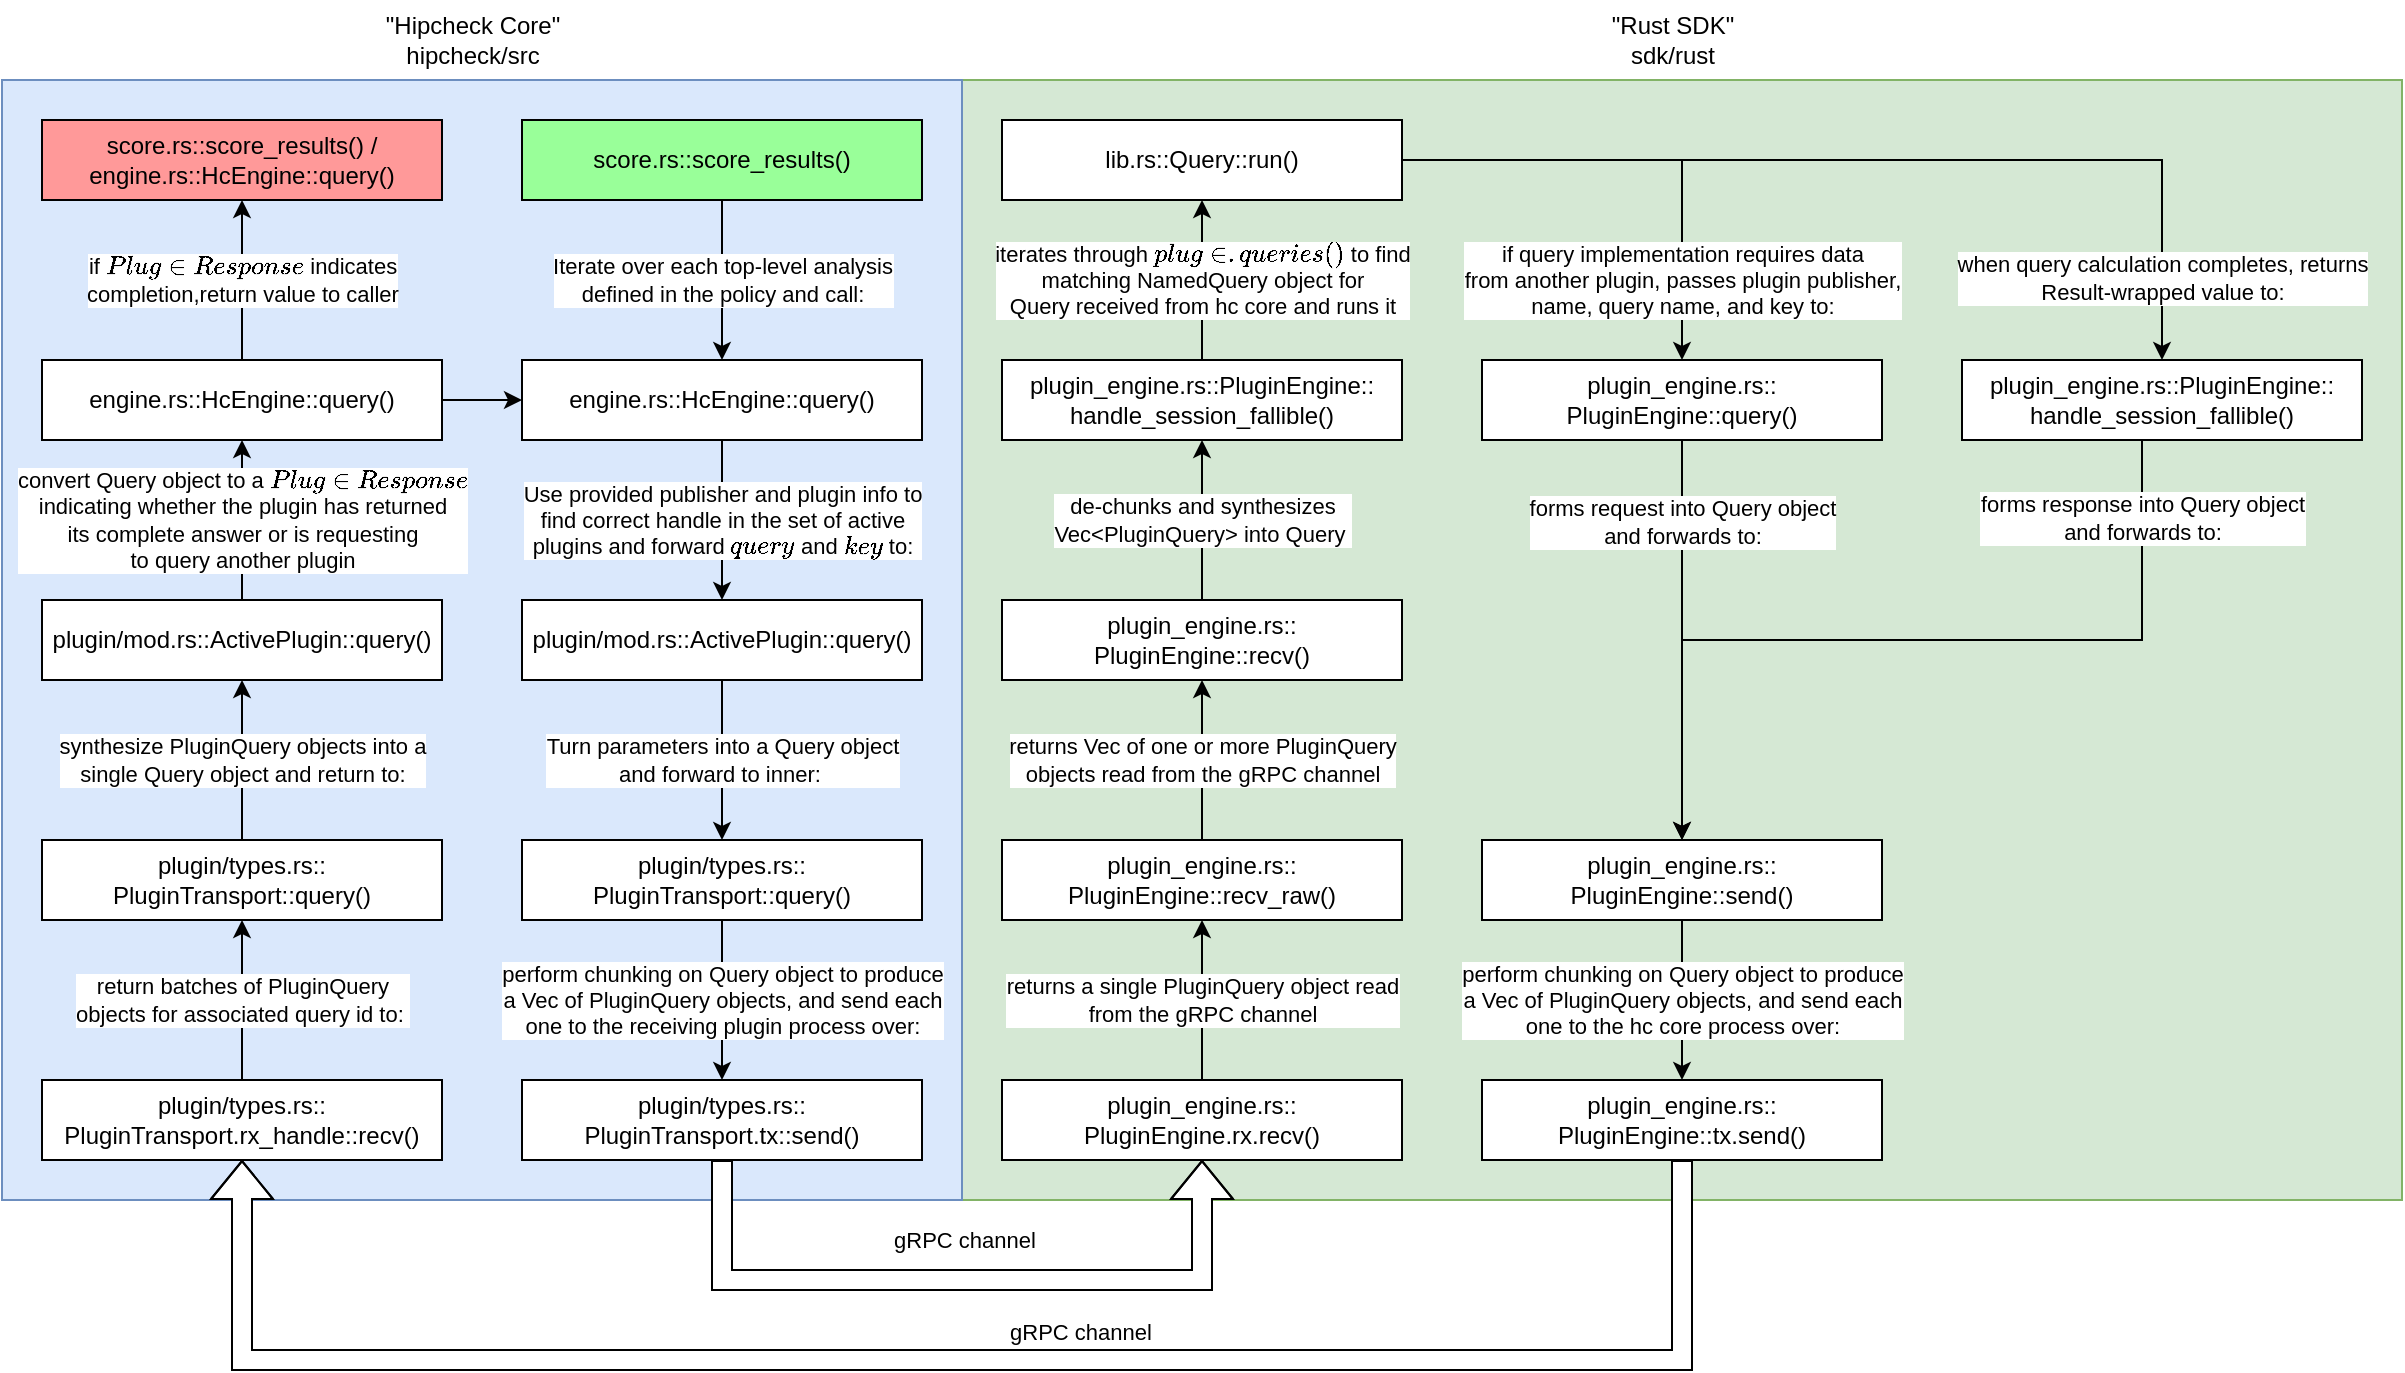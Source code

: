 <mxfile version="20.8.5" type="device"><diagram id="kli-Tog3HTVBQzar_-YL" name="Page-1"><mxGraphModel dx="2059" dy="829" grid="1" gridSize="10" guides="1" tooltips="1" connect="1" arrows="1" fold="1" page="1" pageScale="1" pageWidth="850" pageHeight="1100" math="0" shadow="0"><root><mxCell id="0"/><mxCell id="1" parent="0"/><mxCell id="POWzaf4c69PO_vco6rsb-54" value="" style="rounded=0;whiteSpace=wrap;html=1;fillColor=#d5e8d4;strokeColor=#82b366;" vertex="1" parent="1"><mxGeometry x="260" y="140" width="720" height="560" as="geometry"/></mxCell><mxCell id="POWzaf4c69PO_vco6rsb-18" value="" style="rounded=0;whiteSpace=wrap;html=1;fillColor=#dae8fc;strokeColor=#6c8ebf;" vertex="1" parent="1"><mxGeometry x="-220" y="140" width="480" height="560" as="geometry"/></mxCell><mxCell id="POWzaf4c69PO_vco6rsb-6" value="Use provided publisher and plugin info to &lt;br&gt;find correct handle in the set of active &lt;br&gt;plugins and forward `query` and `key` to:" style="edgeStyle=orthogonalEdgeStyle;rounded=0;orthogonalLoop=1;jettySize=auto;html=1;" edge="1" parent="1" source="POWzaf4c69PO_vco6rsb-1" target="POWzaf4c69PO_vco6rsb-5"><mxGeometry relative="1" as="geometry"/></mxCell><mxCell id="POWzaf4c69PO_vco6rsb-1" value="engine.rs::HcEngine::query()" style="rounded=0;whiteSpace=wrap;html=1;" vertex="1" parent="1"><mxGeometry x="40" y="280" width="200" height="40" as="geometry"/></mxCell><mxCell id="POWzaf4c69PO_vco6rsb-4" value="Iterate over each top-level analysis &lt;br&gt;defined in the policy and call:" style="edgeStyle=orthogonalEdgeStyle;rounded=0;orthogonalLoop=1;jettySize=auto;html=1;entryX=0.5;entryY=0;entryDx=0;entryDy=0;" edge="1" parent="1" source="POWzaf4c69PO_vco6rsb-2" target="POWzaf4c69PO_vco6rsb-1"><mxGeometry relative="1" as="geometry"/></mxCell><mxCell id="POWzaf4c69PO_vco6rsb-2" value="score.rs::score_results()" style="rounded=0;whiteSpace=wrap;html=1;fillColor=#99FF99;" vertex="1" parent="1"><mxGeometry x="40" y="160" width="200" height="40" as="geometry"/></mxCell><mxCell id="POWzaf4c69PO_vco6rsb-9" value="Turn parameters into a Query object&lt;br&gt;and forward to inner:&amp;nbsp;" style="edgeStyle=orthogonalEdgeStyle;rounded=0;orthogonalLoop=1;jettySize=auto;html=1;entryX=0.5;entryY=0;entryDx=0;entryDy=0;" edge="1" parent="1" source="POWzaf4c69PO_vco6rsb-5" target="POWzaf4c69PO_vco6rsb-7"><mxGeometry relative="1" as="geometry"/></mxCell><mxCell id="POWzaf4c69PO_vco6rsb-5" value="plugin/mod.rs::ActivePlugin::query()" style="rounded=0;whiteSpace=wrap;html=1;" vertex="1" parent="1"><mxGeometry x="40" y="400" width="200" height="40" as="geometry"/></mxCell><mxCell id="POWzaf4c69PO_vco6rsb-10" value="perform chunking on Query object to produce &lt;br&gt;a Vec of PluginQuery objects, and send each&lt;br&gt;one to the receiving plugin process over:" style="edgeStyle=orthogonalEdgeStyle;rounded=0;orthogonalLoop=1;jettySize=auto;html=1;entryX=0.5;entryY=0;entryDx=0;entryDy=0;" edge="1" parent="1" source="POWzaf4c69PO_vco6rsb-7" target="POWzaf4c69PO_vco6rsb-11"><mxGeometry relative="1" as="geometry"><mxPoint x="140" y="640" as="targetPoint"/></mxGeometry></mxCell><mxCell id="POWzaf4c69PO_vco6rsb-7" value="plugin/types.rs::&lt;br&gt;PluginTransport::query()" style="rounded=0;whiteSpace=wrap;html=1;" vertex="1" parent="1"><mxGeometry x="40" y="520" width="200" height="40" as="geometry"/></mxCell><mxCell id="POWzaf4c69PO_vco6rsb-11" value="plugin/types.rs::&lt;br&gt;PluginTransport.tx::send()" style="rounded=0;whiteSpace=wrap;html=1;" vertex="1" parent="1"><mxGeometry x="40" y="640" width="200" height="40" as="geometry"/></mxCell><mxCell id="POWzaf4c69PO_vco6rsb-14" value="" style="shape=flexArrow;endArrow=classic;startArrow=none;html=1;rounded=0;exitX=0.5;exitY=1;exitDx=0;exitDy=0;fillColor=default;entryX=0.5;entryY=1;entryDx=0;entryDy=0;startFill=0;" edge="1" parent="1" source="POWzaf4c69PO_vco6rsb-11" target="POWzaf4c69PO_vco6rsb-28"><mxGeometry width="100" height="100" relative="1" as="geometry"><mxPoint x="260" y="590" as="sourcePoint"/><mxPoint x="430" y="710" as="targetPoint"/><Array as="points"><mxPoint x="140" y="740"/><mxPoint x="380" y="740"/></Array></mxGeometry></mxCell><mxCell id="POWzaf4c69PO_vco6rsb-15" value="gRPC channel" style="edgeLabel;html=1;align=center;verticalAlign=middle;resizable=0;points=[];" vertex="1" connectable="0" parent="POWzaf4c69PO_vco6rsb-14"><mxGeometry x="-0.091" y="3" relative="1" as="geometry"><mxPoint x="17" y="-17" as="offset"/></mxGeometry></mxCell><mxCell id="POWzaf4c69PO_vco6rsb-19" value="&quot;Hipcheck Core&quot;&lt;br&gt;hipcheck/src" style="text;html=1;align=center;verticalAlign=middle;resizable=0;points=[];autosize=1;strokeColor=none;fillColor=none;" vertex="1" parent="1"><mxGeometry x="-40" y="100" width="110" height="40" as="geometry"/></mxCell><mxCell id="POWzaf4c69PO_vco6rsb-26" value="iterates through `plugin.queries()` to find&lt;br style=&quot;border-color: var(--border-color);&quot;&gt;matching NamedQuery object for&lt;br style=&quot;border-color: var(--border-color);&quot;&gt;Query received from hc core and runs it" style="edgeStyle=orthogonalEdgeStyle;rounded=0;orthogonalLoop=1;jettySize=auto;html=1;fillColor=default;" edge="1" parent="1" source="POWzaf4c69PO_vco6rsb-23" target="POWzaf4c69PO_vco6rsb-25"><mxGeometry relative="1" as="geometry"/></mxCell><mxCell id="POWzaf4c69PO_vco6rsb-23" value="plugin_engine.rs::PluginEngine::&lt;br&gt;handle_session_fallible()" style="rounded=0;whiteSpace=wrap;html=1;" vertex="1" parent="1"><mxGeometry x="280" y="280" width="200" height="40" as="geometry"/></mxCell><mxCell id="POWzaf4c69PO_vco6rsb-43" value="if query implementation requires data&lt;br&gt;from another plugin, passes plugin publisher, &lt;br&gt;name, query name, and key to:" style="edgeStyle=orthogonalEdgeStyle;rounded=0;orthogonalLoop=1;jettySize=auto;html=1;entryX=0.5;entryY=0;entryDx=0;entryDy=0;fillColor=default;" edge="1" parent="1" source="POWzaf4c69PO_vco6rsb-25" target="POWzaf4c69PO_vco6rsb-36"><mxGeometry x="0.667" relative="1" as="geometry"><mxPoint as="offset"/></mxGeometry></mxCell><mxCell id="POWzaf4c69PO_vco6rsb-44" style="edgeStyle=orthogonalEdgeStyle;rounded=0;orthogonalLoop=1;jettySize=auto;html=1;entryX=0.5;entryY=0;entryDx=0;entryDy=0;fillColor=default;" edge="1" parent="1" source="POWzaf4c69PO_vco6rsb-25" target="POWzaf4c69PO_vco6rsb-39"><mxGeometry relative="1" as="geometry"/></mxCell><mxCell id="POWzaf4c69PO_vco6rsb-47" value="when query calculation completes, returns&lt;br&gt;Result-wrapped value to:" style="edgeLabel;html=1;align=center;verticalAlign=middle;resizable=0;points=[];" vertex="1" connectable="0" parent="POWzaf4c69PO_vco6rsb-44"><mxGeometry x="0.692" y="-3" relative="1" as="geometry"><mxPoint x="3" y="33" as="offset"/></mxGeometry></mxCell><mxCell id="POWzaf4c69PO_vco6rsb-25" value="lib.rs::Query::run()" style="rounded=0;whiteSpace=wrap;html=1;" vertex="1" parent="1"><mxGeometry x="280" y="160" width="200" height="40" as="geometry"/></mxCell><mxCell id="POWzaf4c69PO_vco6rsb-28" value="plugin_engine.rs::&lt;br&gt;PluginEngine.rx.recv()" style="rounded=0;whiteSpace=wrap;html=1;" vertex="1" parent="1"><mxGeometry x="280" y="640" width="200" height="40" as="geometry"/></mxCell><mxCell id="POWzaf4c69PO_vco6rsb-33" value="returns Vec of one or more PluginQuery&lt;br&gt;objects read from the gRPC channel" style="edgeStyle=orthogonalEdgeStyle;rounded=0;orthogonalLoop=1;jettySize=auto;html=1;entryX=0.5;entryY=1;entryDx=0;entryDy=0;fillColor=default;" edge="1" parent="1" source="POWzaf4c69PO_vco6rsb-29" target="POWzaf4c69PO_vco6rsb-32"><mxGeometry relative="1" as="geometry"/></mxCell><mxCell id="POWzaf4c69PO_vco6rsb-29" value="plugin_engine.rs::&lt;br&gt;PluginEngine::recv_raw()" style="rounded=0;whiteSpace=wrap;html=1;" vertex="1" parent="1"><mxGeometry x="280" y="520" width="200" height="40" as="geometry"/></mxCell><mxCell id="POWzaf4c69PO_vco6rsb-31" value="returns a single PluginQuery object read &lt;br&gt;from the gRPC channel" style="edgeStyle=orthogonalEdgeStyle;rounded=0;orthogonalLoop=1;jettySize=auto;html=1;fillColor=default;exitX=0.5;exitY=0;exitDx=0;exitDy=0;entryX=0.5;entryY=1;entryDx=0;entryDy=0;" edge="1" parent="1" source="POWzaf4c69PO_vco6rsb-28" target="POWzaf4c69PO_vco6rsb-29"><mxGeometry relative="1" as="geometry"><mxPoint x="780" y="640.0" as="sourcePoint"/><mxPoint x="780" y="560.0" as="targetPoint"/><mxPoint as="offset"/></mxGeometry></mxCell><mxCell id="POWzaf4c69PO_vco6rsb-35" value="de-chunks and synthesizes &lt;br&gt;Vec&amp;lt;PluginQuery&amp;gt; into Query&amp;nbsp;" style="edgeStyle=orthogonalEdgeStyle;rounded=0;orthogonalLoop=1;jettySize=auto;html=1;entryX=0.5;entryY=1;entryDx=0;entryDy=0;fillColor=default;" edge="1" parent="1" source="POWzaf4c69PO_vco6rsb-32"><mxGeometry relative="1" as="geometry"><mxPoint x="380" y="320" as="targetPoint"/></mxGeometry></mxCell><mxCell id="POWzaf4c69PO_vco6rsb-32" value="plugin_engine.rs::&lt;br&gt;PluginEngine::recv()" style="rounded=0;whiteSpace=wrap;html=1;" vertex="1" parent="1"><mxGeometry x="280" y="400" width="200" height="40" as="geometry"/></mxCell><mxCell id="POWzaf4c69PO_vco6rsb-41" style="edgeStyle=orthogonalEdgeStyle;rounded=0;orthogonalLoop=1;jettySize=auto;html=1;entryX=0.5;entryY=0;entryDx=0;entryDy=0;fillColor=default;" edge="1" parent="1" source="POWzaf4c69PO_vco6rsb-36" target="POWzaf4c69PO_vco6rsb-37"><mxGeometry relative="1" as="geometry"/></mxCell><mxCell id="POWzaf4c69PO_vco6rsb-48" value="forms request into Query object&lt;br&gt;and forwards to:" style="edgeLabel;html=1;align=center;verticalAlign=middle;resizable=0;points=[];" vertex="1" connectable="0" parent="POWzaf4c69PO_vco6rsb-41"><mxGeometry x="-0.66" y="-1" relative="1" as="geometry"><mxPoint x="1" y="7" as="offset"/></mxGeometry></mxCell><mxCell id="POWzaf4c69PO_vco6rsb-36" value="plugin_engine.rs::&lt;br&gt;PluginEngine::query()" style="rounded=0;whiteSpace=wrap;html=1;" vertex="1" parent="1"><mxGeometry x="520" y="280" width="200" height="40" as="geometry"/></mxCell><mxCell id="POWzaf4c69PO_vco6rsb-42" value="perform chunking on Query object to produce&lt;br&gt;a Vec of PluginQuery objects, and send each&lt;br&gt;one to the hc core process over:" style="edgeStyle=orthogonalEdgeStyle;rounded=0;orthogonalLoop=1;jettySize=auto;html=1;fillColor=default;" edge="1" parent="1" source="POWzaf4c69PO_vco6rsb-37" target="POWzaf4c69PO_vco6rsb-38"><mxGeometry relative="1" as="geometry"/></mxCell><mxCell id="POWzaf4c69PO_vco6rsb-37" value="plugin_engine.rs::&lt;br&gt;PluginEngine::send()" style="rounded=0;whiteSpace=wrap;html=1;" vertex="1" parent="1"><mxGeometry x="520" y="520" width="200" height="40" as="geometry"/></mxCell><mxCell id="POWzaf4c69PO_vco6rsb-38" value="plugin_engine.rs::&lt;br&gt;PluginEngine::tx.send()" style="rounded=0;whiteSpace=wrap;html=1;" vertex="1" parent="1"><mxGeometry x="520" y="640" width="200" height="40" as="geometry"/></mxCell><mxCell id="POWzaf4c69PO_vco6rsb-40" style="edgeStyle=orthogonalEdgeStyle;rounded=0;orthogonalLoop=1;jettySize=auto;html=1;entryX=0.5;entryY=0;entryDx=0;entryDy=0;fillColor=default;" edge="1" parent="1" source="POWzaf4c69PO_vco6rsb-39" target="POWzaf4c69PO_vco6rsb-37"><mxGeometry relative="1" as="geometry"><Array as="points"><mxPoint x="850" y="420"/><mxPoint x="620" y="420"/></Array></mxGeometry></mxCell><mxCell id="POWzaf4c69PO_vco6rsb-53" value="forms response into Query object&lt;br style=&quot;border-color: var(--border-color);&quot;&gt;and forwards to:" style="edgeLabel;html=1;align=center;verticalAlign=middle;resizable=0;points=[];" vertex="1" connectable="0" parent="POWzaf4c69PO_vco6rsb-40"><mxGeometry x="-0.832" y="-2" relative="1" as="geometry"><mxPoint x="2" y="3" as="offset"/></mxGeometry></mxCell><mxCell id="POWzaf4c69PO_vco6rsb-39" value="plugin_engine.rs::PluginEngine::&lt;br&gt;handle_session_fallible()" style="rounded=0;whiteSpace=wrap;html=1;" vertex="1" parent="1"><mxGeometry x="760" y="280" width="200" height="40" as="geometry"/></mxCell><mxCell id="POWzaf4c69PO_vco6rsb-56" value="&quot;Rust SDK&quot;&lt;br&gt;sdk/rust" style="text;html=1;align=center;verticalAlign=middle;resizable=0;points=[];autosize=1;strokeColor=none;fillColor=none;" vertex="1" parent="1"><mxGeometry x="575" y="100" width="80" height="40" as="geometry"/></mxCell><mxCell id="POWzaf4c69PO_vco6rsb-68" value="" style="shape=flexArrow;endArrow=classic;startArrow=none;html=1;rounded=0;fillColor=default;entryX=0.5;entryY=1;entryDx=0;entryDy=0;strokeColor=default;startFill=0;exitX=0.5;exitY=1;exitDx=0;exitDy=0;" edge="1" parent="1" source="POWzaf4c69PO_vco6rsb-38" target="POWzaf4c69PO_vco6rsb-103"><mxGeometry width="100" height="100" relative="1" as="geometry"><mxPoint x="860" y="680" as="sourcePoint"/><mxPoint x="620" y="680" as="targetPoint"/><Array as="points"><mxPoint x="620" y="780"/><mxPoint x="-100" y="780"/></Array></mxGeometry></mxCell><mxCell id="POWzaf4c69PO_vco6rsb-69" value="gRPC channel" style="edgeLabel;html=1;align=center;verticalAlign=middle;resizable=0;points=[];" vertex="1" connectable="0" parent="POWzaf4c69PO_vco6rsb-68"><mxGeometry x="-0.091" y="3" relative="1" as="geometry"><mxPoint x="17" y="-17" as="offset"/></mxGeometry></mxCell><mxCell id="POWzaf4c69PO_vco6rsb-102" value="return batches of PluginQuery&lt;br&gt;objects for associated query id to:&amp;nbsp;" style="edgeStyle=orthogonalEdgeStyle;rounded=0;orthogonalLoop=1;jettySize=auto;html=1;fillColor=default;" edge="1" parent="1" source="POWzaf4c69PO_vco6rsb-103" target="POWzaf4c69PO_vco6rsb-105"><mxGeometry relative="1" as="geometry"/></mxCell><mxCell id="POWzaf4c69PO_vco6rsb-103" value="plugin/types.rs::&lt;br&gt;PluginTransport.rx_handle::recv()" style="rounded=0;whiteSpace=wrap;html=1;" vertex="1" parent="1"><mxGeometry x="-200" y="640" width="200" height="40" as="geometry"/></mxCell><mxCell id="POWzaf4c69PO_vco6rsb-104" value="synthesize PluginQuery objects into a&lt;br&gt;single Query object and return to:" style="edgeStyle=orthogonalEdgeStyle;rounded=0;orthogonalLoop=1;jettySize=auto;html=1;entryX=0.5;entryY=1;entryDx=0;entryDy=0;fillColor=default;" edge="1" parent="1" source="POWzaf4c69PO_vco6rsb-105" target="POWzaf4c69PO_vco6rsb-109"><mxGeometry relative="1" as="geometry"/></mxCell><mxCell id="POWzaf4c69PO_vco6rsb-105" value="plugin/types.rs::&lt;br&gt;PluginTransport::query()" style="rounded=0;whiteSpace=wrap;html=1;" vertex="1" parent="1"><mxGeometry x="-200" y="520" width="200" height="40" as="geometry"/></mxCell><mxCell id="POWzaf4c69PO_vco6rsb-106" value="if `PluginResponse` indicates &lt;br&gt;completion,return value to caller" style="edgeStyle=orthogonalEdgeStyle;rounded=0;orthogonalLoop=1;jettySize=auto;html=1;fillColor=default;entryX=0.5;entryY=1;entryDx=0;entryDy=0;" edge="1" parent="1" source="POWzaf4c69PO_vco6rsb-107" target="POWzaf4c69PO_vco6rsb-110"><mxGeometry relative="1" as="geometry"><mxPoint x="-100" y="200" as="targetPoint"/></mxGeometry></mxCell><mxCell id="POWzaf4c69PO_vco6rsb-111" style="edgeStyle=orthogonalEdgeStyle;rounded=0;orthogonalLoop=1;jettySize=auto;html=1;strokeColor=default;startArrow=none;startFill=0;fillColor=default;" edge="1" parent="1" source="POWzaf4c69PO_vco6rsb-107" target="POWzaf4c69PO_vco6rsb-1"><mxGeometry relative="1" as="geometry"/></mxCell><mxCell id="POWzaf4c69PO_vco6rsb-107" value="engine.rs::HcEngine::query()" style="rounded=0;whiteSpace=wrap;html=1;" vertex="1" parent="1"><mxGeometry x="-200" y="280" width="200" height="40" as="geometry"/></mxCell><mxCell id="POWzaf4c69PO_vco6rsb-108" value="convert Query object to a `PluginResponse`&lt;br&gt;indicating whether the plugin has returned&lt;br&gt;its complete answer or is requesting&lt;br&gt;to query another plugin" style="edgeStyle=orthogonalEdgeStyle;rounded=0;orthogonalLoop=1;jettySize=auto;html=1;fillColor=default;" edge="1" parent="1" source="POWzaf4c69PO_vco6rsb-109" target="POWzaf4c69PO_vco6rsb-107"><mxGeometry relative="1" as="geometry"/></mxCell><mxCell id="POWzaf4c69PO_vco6rsb-109" value="plugin/mod.rs::ActivePlugin::query()" style="rounded=0;whiteSpace=wrap;html=1;" vertex="1" parent="1"><mxGeometry x="-200" y="400" width="200" height="40" as="geometry"/></mxCell><mxCell id="POWzaf4c69PO_vco6rsb-110" value="score.rs::score_results() /&lt;br&gt;engine.rs::HcEngine::query()" style="rounded=0;whiteSpace=wrap;html=1;fillColor=#FF9999;" vertex="1" parent="1"><mxGeometry x="-200" y="160" width="200" height="40" as="geometry"/></mxCell></root></mxGraphModel></diagram></mxfile>